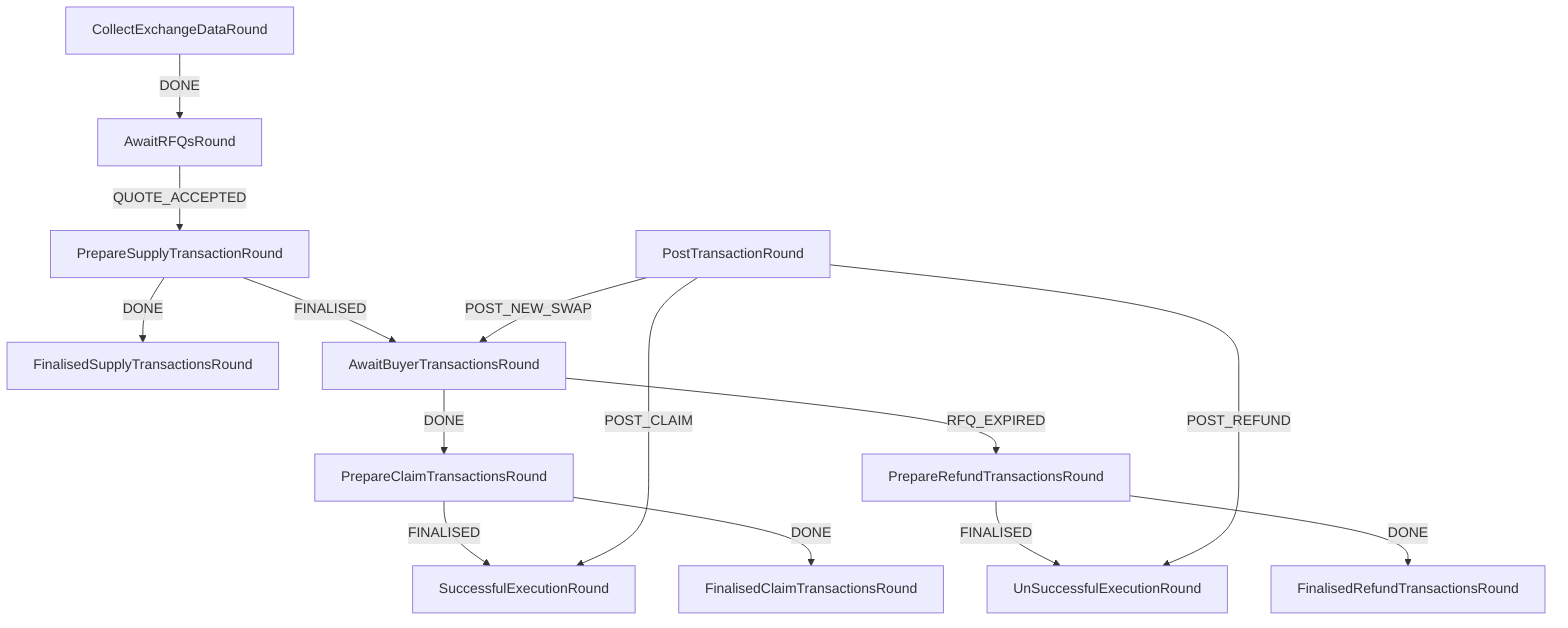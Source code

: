 graph TD
    CollectExchangeDataRound -->|DONE| AwaitRFQsRound 
    AwaitRFQsRound -->|QUOTE_ACCEPTED| PrepareSupplyTransactionRound

    PrepareSupplyTransactionRound -->|DONE| FinalisedSupplyTransactionsRound
    PrepareSupplyTransactionRound -->|FINALISED| AwaitBuyerTransactionsRound
    
    AwaitBuyerTransactionsRound -->|DONE| PrepareClaimTransactionsRound
    AwaitBuyerTransactionsRound -->|RFQ_EXPIRED| PrepareRefundTransactionsRound
    

    PrepareClaimTransactionsRound -->|FINALISED| SuccessfulExecutionRound
    PrepareClaimTransactionsRound -->|DONE| FinalisedClaimTransactionsRound
    
    PrepareRefundTransactionsRound -->|FINALISED| UnSuccessfulExecutionRound
    PrepareRefundTransactionsRound -->|DONE| FinalisedRefundTransactionsRound
    
    
    PostTransactionRound  -->|POST_NEW_SWAP| AwaitBuyerTransactionsRound
    PostTransactionRound  -->|POST_CLAIM| SuccessfulExecutionRound
    PostTransactionRound  -->|POST_REFUND| UnSuccessfulExecutionRound
